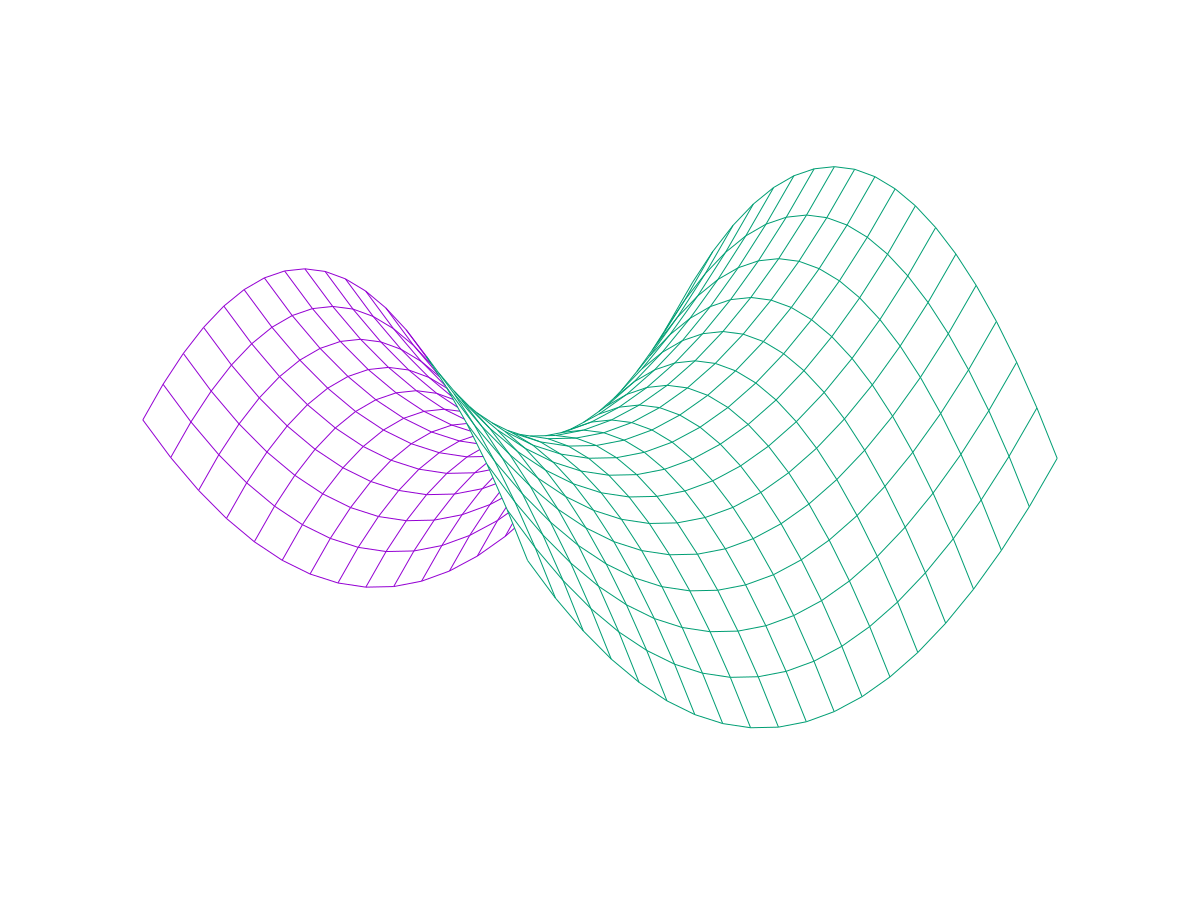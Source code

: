 #!/usr/local/bin/gnuplot -persist
#
#
#    	G N U P L O T
#    	Version 5.4 patchlevel 1    last modified 2020-12-01
#
#    	Copyright (C) 1986-1993, 1998, 2004, 2007-2020
#    	Thomas Williams, Colin Kelley and many others
#
#    	gnuplot home:     http://www.gnuplot.info
#    	faq, bugs, etc:   type "help FAQ"
#    	immediate help:   type "help"  (plot window: hit 'h')
# set terminal x11
# set output

set border 0
unset key
unset xtics
unset ytics
unset ztics
set size 1.0,1.0
set isosample 20,20
set hidden3d

set view 248, 36, 1, 1
splot [-2:2][-2:2] y**2 - x**2